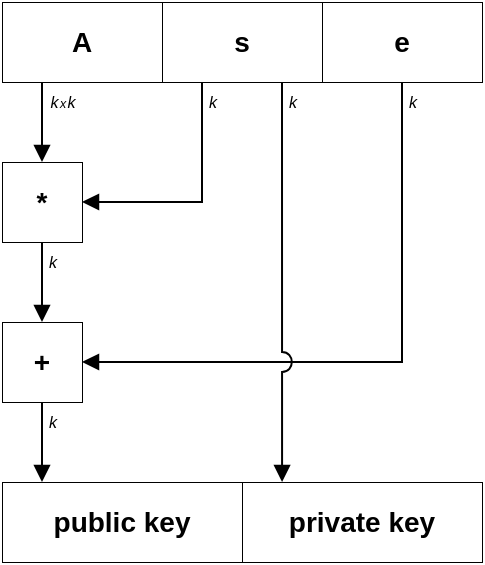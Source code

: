 <mxfile version="20.3.0" type="device"><diagram id="kgpKYQtTHZ0yAKxKKP6v" name="Page-1"><mxGraphModel dx="813" dy="499" grid="1" gridSize="10" guides="1" tooltips="1" connect="1" arrows="1" fold="1" page="1" pageScale="1" pageWidth="850" pageHeight="1100" math="0" shadow="0"><root><mxCell id="0"/><mxCell id="1" parent="0"/><mxCell id="3KpETBeqzy1ZQJSmCBxF-342" value="" style="rounded=0;whiteSpace=wrap;html=1;strokeWidth=0.5;fontFamily=Helvetica;fontSize=14;fillColor=default;" parent="1" vertex="1"><mxGeometry x="520" y="480" width="240" height="30" as="geometry"/></mxCell><mxCell id="3KpETBeqzy1ZQJSmCBxF-364" value="&lt;b&gt;public key&lt;/b&gt;" style="rounded=0;whiteSpace=wrap;html=1;strokeWidth=0.5;fontFamily=Helvetica;fontSize=14;fillColor=default;" parent="1" vertex="1"><mxGeometry x="520" y="480" width="120" height="40" as="geometry"/></mxCell><mxCell id="3KpETBeqzy1ZQJSmCBxF-365" value="&lt;b&gt;private key&lt;/b&gt;" style="rounded=0;whiteSpace=wrap;html=1;strokeWidth=0.5;fontFamily=Helvetica;fontSize=14;fillColor=default;" parent="1" vertex="1"><mxGeometry x="640" y="480" width="120" height="40" as="geometry"/></mxCell><mxCell id="3KpETBeqzy1ZQJSmCBxF-386" style="rounded=0;sketch=0;jumpStyle=arc;jumpSize=10;orthogonalLoop=1;jettySize=auto;html=1;shadow=0;fontFamily=Courier New;fontSize=8;endArrow=block;endFill=1;edgeStyle=orthogonalEdgeStyle;" parent="1" source="3KpETBeqzy1ZQJSmCBxF-336" target="3KpETBeqzy1ZQJSmCBxF-385" edge="1"><mxGeometry relative="1" as="geometry"><Array as="points"><mxPoint x="540" y="290"/><mxPoint x="540" y="290"/></Array></mxGeometry></mxCell><mxCell id="3KpETBeqzy1ZQJSmCBxF-336" value="&lt;b&gt;A&lt;/b&gt;" style="rounded=0;whiteSpace=wrap;html=1;strokeWidth=0.5;fontFamily=Helvetica;fontSize=14;fillColor=default;" parent="1" vertex="1"><mxGeometry x="520" y="240" width="80" height="40" as="geometry"/></mxCell><mxCell id="3KpETBeqzy1ZQJSmCBxF-387" style="edgeStyle=orthogonalEdgeStyle;rounded=0;sketch=0;jumpStyle=arc;jumpSize=10;orthogonalLoop=1;jettySize=auto;html=1;entryX=1;entryY=0.5;entryDx=0;entryDy=0;shadow=0;fontFamily=Courier New;fontSize=8;endArrow=block;endFill=1;" parent="1" source="3KpETBeqzy1ZQJSmCBxF-337" target="3KpETBeqzy1ZQJSmCBxF-385" edge="1"><mxGeometry relative="1" as="geometry"><Array as="points"><mxPoint x="620" y="340"/></Array></mxGeometry></mxCell><mxCell id="3KpETBeqzy1ZQJSmCBxF-337" value="&lt;b&gt;s&lt;/b&gt;" style="rounded=0;whiteSpace=wrap;html=1;strokeWidth=0.5;fontFamily=Helvetica;fontSize=14;fillColor=default;" parent="1" vertex="1"><mxGeometry x="600" y="240" width="80" height="40" as="geometry"/></mxCell><mxCell id="3KpETBeqzy1ZQJSmCBxF-389" style="edgeStyle=orthogonalEdgeStyle;rounded=0;sketch=0;jumpStyle=none;jumpSize=10;orthogonalLoop=1;jettySize=auto;html=1;entryX=1;entryY=0.5;entryDx=0;entryDy=0;shadow=0;fontFamily=Courier New;fontSize=8;endArrow=block;endFill=1;" parent="1" source="3KpETBeqzy1ZQJSmCBxF-338" target="3KpETBeqzy1ZQJSmCBxF-388" edge="1"><mxGeometry relative="1" as="geometry"><Array as="points"><mxPoint x="720" y="420"/></Array></mxGeometry></mxCell><mxCell id="3KpETBeqzy1ZQJSmCBxF-338" value="&lt;b&gt;e&lt;/b&gt;" style="rounded=0;whiteSpace=wrap;html=1;strokeWidth=0.5;fontFamily=Helvetica;fontSize=14;fillColor=default;" parent="1" vertex="1"><mxGeometry x="680" y="240" width="80" height="40" as="geometry"/></mxCell><mxCell id="3KpETBeqzy1ZQJSmCBxF-390" style="edgeStyle=orthogonalEdgeStyle;rounded=0;sketch=0;jumpStyle=arc;jumpSize=10;orthogonalLoop=1;jettySize=auto;html=1;entryX=0.5;entryY=0;entryDx=0;entryDy=0;shadow=0;fontFamily=Courier New;fontSize=8;endArrow=block;endFill=1;" parent="1" source="3KpETBeqzy1ZQJSmCBxF-385" target="3KpETBeqzy1ZQJSmCBxF-388" edge="1"><mxGeometry relative="1" as="geometry"/></mxCell><mxCell id="3KpETBeqzy1ZQJSmCBxF-385" value="&lt;b&gt;*&lt;/b&gt;" style="rounded=0;whiteSpace=wrap;html=1;strokeWidth=0.5;fontFamily=Helvetica;fontSize=14;fillColor=default;" parent="1" vertex="1"><mxGeometry x="520" y="320" width="40" height="40" as="geometry"/></mxCell><mxCell id="3KpETBeqzy1ZQJSmCBxF-392" style="edgeStyle=orthogonalEdgeStyle;rounded=0;sketch=0;jumpStyle=arc;jumpSize=10;orthogonalLoop=1;jettySize=auto;html=1;shadow=0;fontFamily=Courier New;fontSize=8;endArrow=block;endFill=1;" parent="1" source="3KpETBeqzy1ZQJSmCBxF-388" target="3KpETBeqzy1ZQJSmCBxF-364" edge="1"><mxGeometry relative="1" as="geometry"><mxPoint x="540" y="470" as="targetPoint"/><Array as="points"><mxPoint x="540" y="470"/><mxPoint x="540" y="470"/></Array></mxGeometry></mxCell><mxCell id="3KpETBeqzy1ZQJSmCBxF-388" value="&lt;b&gt;+&lt;/b&gt;" style="rounded=0;whiteSpace=wrap;html=1;strokeWidth=0.5;fontFamily=Helvetica;fontSize=14;fillColor=default;" parent="1" vertex="1"><mxGeometry x="520" y="400" width="40" height="40" as="geometry"/></mxCell><mxCell id="3KpETBeqzy1ZQJSmCBxF-395" style="edgeStyle=orthogonalEdgeStyle;rounded=0;sketch=0;jumpStyle=arc;jumpSize=10;orthogonalLoop=1;jettySize=auto;html=1;shadow=0;fontFamily=Courier New;fontSize=8;endArrow=block;endFill=1;entryX=0.167;entryY=0;entryDx=0;entryDy=0;entryPerimeter=0;" parent="1" source="3KpETBeqzy1ZQJSmCBxF-337" target="3KpETBeqzy1ZQJSmCBxF-365" edge="1"><mxGeometry relative="1" as="geometry"><mxPoint x="640" y="470" as="targetPoint"/><Array as="points"><mxPoint x="660" y="340"/><mxPoint x="660" y="340"/></Array></mxGeometry></mxCell><mxCell id="3KpETBeqzy1ZQJSmCBxF-396" value="&lt;i style=&quot;&quot;&gt;&lt;span style=&quot;&quot;&gt;k&lt;/span&gt;&lt;font style=&quot;font-size: 6px;&quot;&gt;x&lt;/font&gt;&lt;span style=&quot;&quot;&gt;k&lt;/span&gt;&lt;/i&gt;" style="text;html=1;align=center;verticalAlign=middle;resizable=0;points=[];autosize=1;strokeColor=none;fillColor=none;fontSize=8;fontFamily=Courier New;" parent="1" vertex="1"><mxGeometry x="530" y="280" width="40" height="20" as="geometry"/></mxCell><mxCell id="3KpETBeqzy1ZQJSmCBxF-397" value="&lt;i&gt;k&lt;/i&gt;" style="text;html=1;align=center;verticalAlign=middle;resizable=0;points=[];autosize=1;strokeColor=none;fillColor=none;fontSize=8;fontFamily=Courier New;" parent="1" vertex="1"><mxGeometry x="610" y="280" width="30" height="20" as="geometry"/></mxCell><mxCell id="3KpETBeqzy1ZQJSmCBxF-398" value="&lt;i&gt;k&lt;/i&gt;" style="text;html=1;align=center;verticalAlign=middle;resizable=0;points=[];autosize=1;strokeColor=none;fillColor=none;fontSize=8;fontFamily=Courier New;" parent="1" vertex="1"><mxGeometry x="650" y="280" width="30" height="20" as="geometry"/></mxCell><mxCell id="3KpETBeqzy1ZQJSmCBxF-400" value="&lt;i&gt;k&lt;/i&gt;" style="text;html=1;align=center;verticalAlign=middle;resizable=0;points=[];autosize=1;strokeColor=none;fillColor=none;fontSize=8;fontFamily=Courier New;" parent="1" vertex="1"><mxGeometry x="710" y="280" width="30" height="20" as="geometry"/></mxCell><mxCell id="3KpETBeqzy1ZQJSmCBxF-401" value="&lt;i&gt;k&lt;/i&gt;" style="text;html=1;align=center;verticalAlign=middle;resizable=0;points=[];autosize=1;strokeColor=none;fillColor=none;fontSize=8;fontFamily=Courier New;" parent="1" vertex="1"><mxGeometry x="530" y="360" width="30" height="20" as="geometry"/></mxCell><mxCell id="3KpETBeqzy1ZQJSmCBxF-402" value="&lt;i&gt;k&lt;/i&gt;" style="text;html=1;align=center;verticalAlign=middle;resizable=0;points=[];autosize=1;strokeColor=none;fillColor=none;fontSize=8;fontFamily=Courier New;" parent="1" vertex="1"><mxGeometry x="530" y="440" width="30" height="20" as="geometry"/></mxCell></root></mxGraphModel></diagram></mxfile>